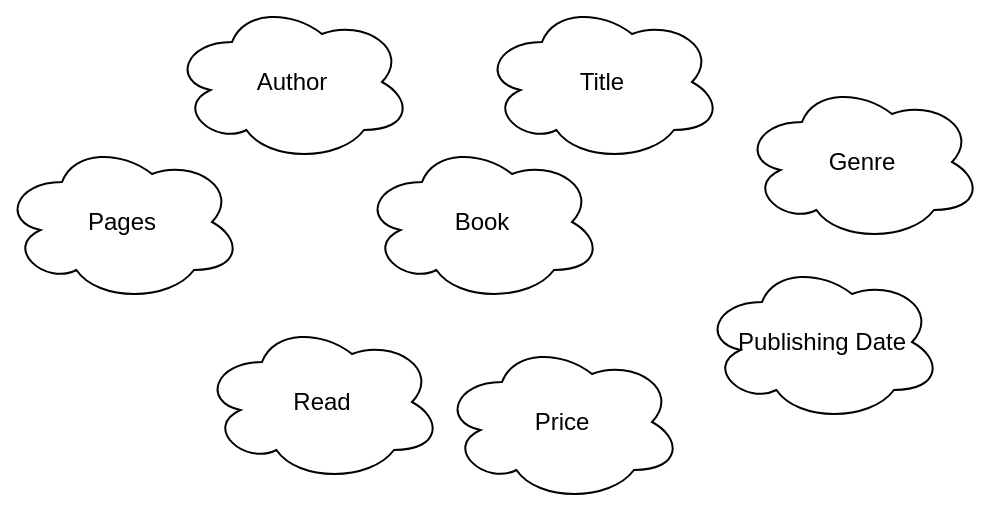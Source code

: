 <mxfile>
    <diagram id="-Ktqi7kYHzm94LCwI6O1" name="Page-1">
        <mxGraphModel dx="808" dy="568" grid="1" gridSize="10" guides="1" tooltips="1" connect="1" arrows="1" fold="1" page="1" pageScale="1" pageWidth="850" pageHeight="1100" math="0" shadow="0">
            <root>
                <mxCell id="0"/>
                <mxCell id="1" parent="0"/>
                <mxCell id="2" value="Book" style="ellipse;shape=cloud;whiteSpace=wrap;html=1;" vertex="1" parent="1">
                    <mxGeometry x="400" y="240" width="120" height="80" as="geometry"/>
                </mxCell>
                <mxCell id="3" value="Author" style="ellipse;shape=cloud;whiteSpace=wrap;html=1;" vertex="1" parent="1">
                    <mxGeometry x="305" y="170" width="120" height="80" as="geometry"/>
                </mxCell>
                <mxCell id="4" value="Title" style="ellipse;shape=cloud;whiteSpace=wrap;html=1;" vertex="1" parent="1">
                    <mxGeometry x="460" y="170" width="120" height="80" as="geometry"/>
                </mxCell>
                <mxCell id="5" value="Genre" style="ellipse;shape=cloud;whiteSpace=wrap;html=1;" vertex="1" parent="1">
                    <mxGeometry x="590" y="210" width="120" height="80" as="geometry"/>
                </mxCell>
                <mxCell id="6" value="Read" style="ellipse;shape=cloud;whiteSpace=wrap;html=1;" vertex="1" parent="1">
                    <mxGeometry x="320" y="330" width="120" height="80" as="geometry"/>
                </mxCell>
                <mxCell id="7" value="Price" style="ellipse;shape=cloud;whiteSpace=wrap;html=1;" vertex="1" parent="1">
                    <mxGeometry x="440" y="340" width="120" height="80" as="geometry"/>
                </mxCell>
                <mxCell id="8" value="Pages" style="ellipse;shape=cloud;whiteSpace=wrap;html=1;" vertex="1" parent="1">
                    <mxGeometry x="220" y="240" width="120" height="80" as="geometry"/>
                </mxCell>
                <mxCell id="9" value="Publishing Date" style="ellipse;shape=cloud;whiteSpace=wrap;html=1;" vertex="1" parent="1">
                    <mxGeometry x="570" y="300" width="120" height="80" as="geometry"/>
                </mxCell>
            </root>
        </mxGraphModel>
    </diagram>
</mxfile>